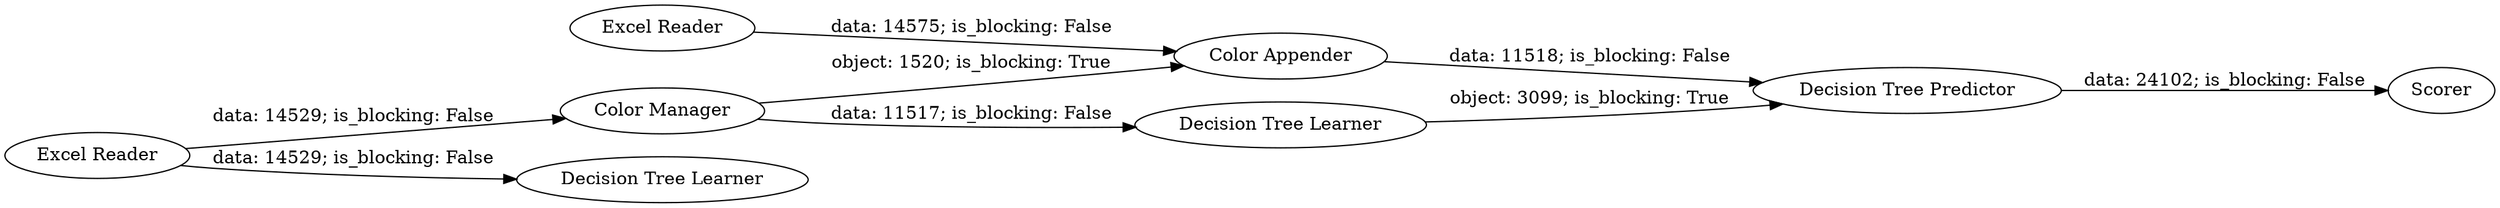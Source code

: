 digraph {
	"-6047935699374847154_3" [label="Color Manager"]
	"-6047935699374847154_8" [label=Scorer]
	"-6047935699374847154_1" [label="Excel Reader"]
	"-6047935699374847154_2" [label="Decision Tree Learner"]
	"-6047935699374847154_7" [label="Decision Tree Predictor"]
	"-6047935699374847154_6" [label="Color Appender"]
	"-6047935699374847154_5" [label="Excel Reader"]
	"-6047935699374847154_4" [label="Decision Tree Learner"]
	"-6047935699374847154_3" -> "-6047935699374847154_6" [label="object: 1520; is_blocking: True"]
	"-6047935699374847154_7" -> "-6047935699374847154_8" [label="data: 24102; is_blocking: False"]
	"-6047935699374847154_1" -> "-6047935699374847154_3" [label="data: 14529; is_blocking: False"]
	"-6047935699374847154_5" -> "-6047935699374847154_6" [label="data: 14575; is_blocking: False"]
	"-6047935699374847154_4" -> "-6047935699374847154_7" [label="object: 3099; is_blocking: True"]
	"-6047935699374847154_1" -> "-6047935699374847154_2" [label="data: 14529; is_blocking: False"]
	"-6047935699374847154_6" -> "-6047935699374847154_7" [label="data: 11518; is_blocking: False"]
	"-6047935699374847154_3" -> "-6047935699374847154_4" [label="data: 11517; is_blocking: False"]
	rankdir=LR
}
